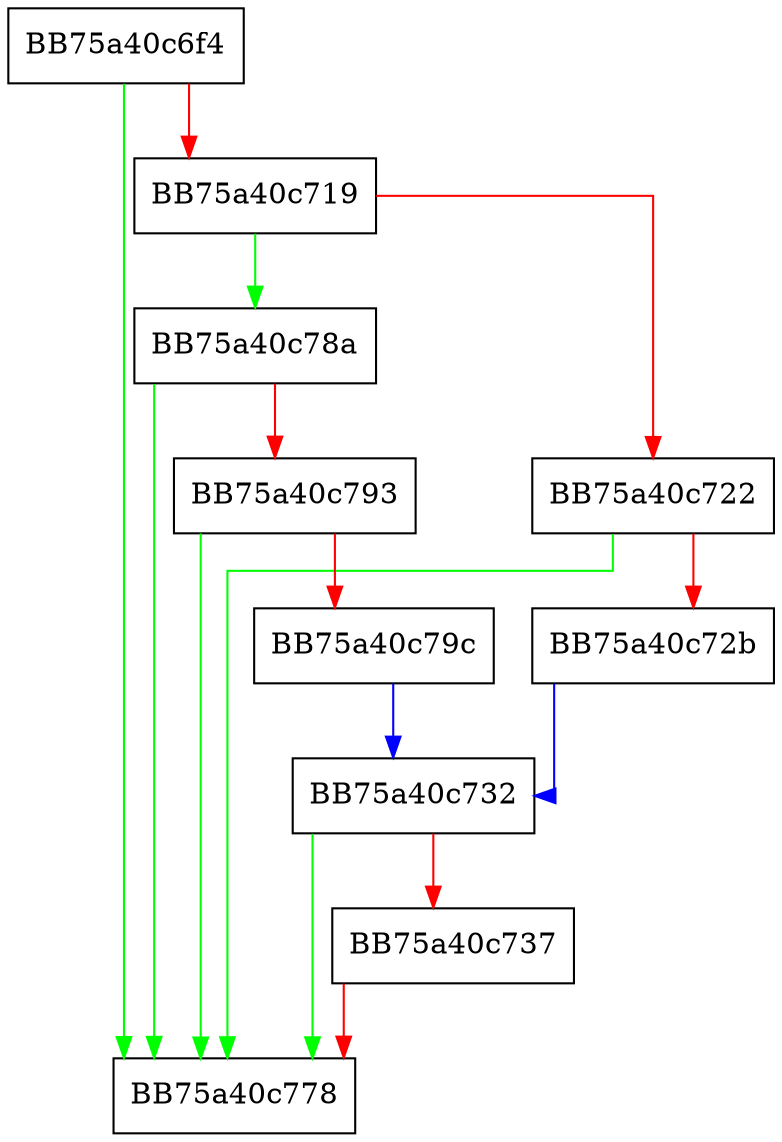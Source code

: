 digraph TriggerMaintenanceEvent {
  node [shape="box"];
  graph [splines=ortho];
  BB75a40c6f4 -> BB75a40c778 [color="green"];
  BB75a40c6f4 -> BB75a40c719 [color="red"];
  BB75a40c719 -> BB75a40c78a [color="green"];
  BB75a40c719 -> BB75a40c722 [color="red"];
  BB75a40c722 -> BB75a40c778 [color="green"];
  BB75a40c722 -> BB75a40c72b [color="red"];
  BB75a40c72b -> BB75a40c732 [color="blue"];
  BB75a40c732 -> BB75a40c778 [color="green"];
  BB75a40c732 -> BB75a40c737 [color="red"];
  BB75a40c737 -> BB75a40c778 [color="red"];
  BB75a40c78a -> BB75a40c778 [color="green"];
  BB75a40c78a -> BB75a40c793 [color="red"];
  BB75a40c793 -> BB75a40c778 [color="green"];
  BB75a40c793 -> BB75a40c79c [color="red"];
  BB75a40c79c -> BB75a40c732 [color="blue"];
}